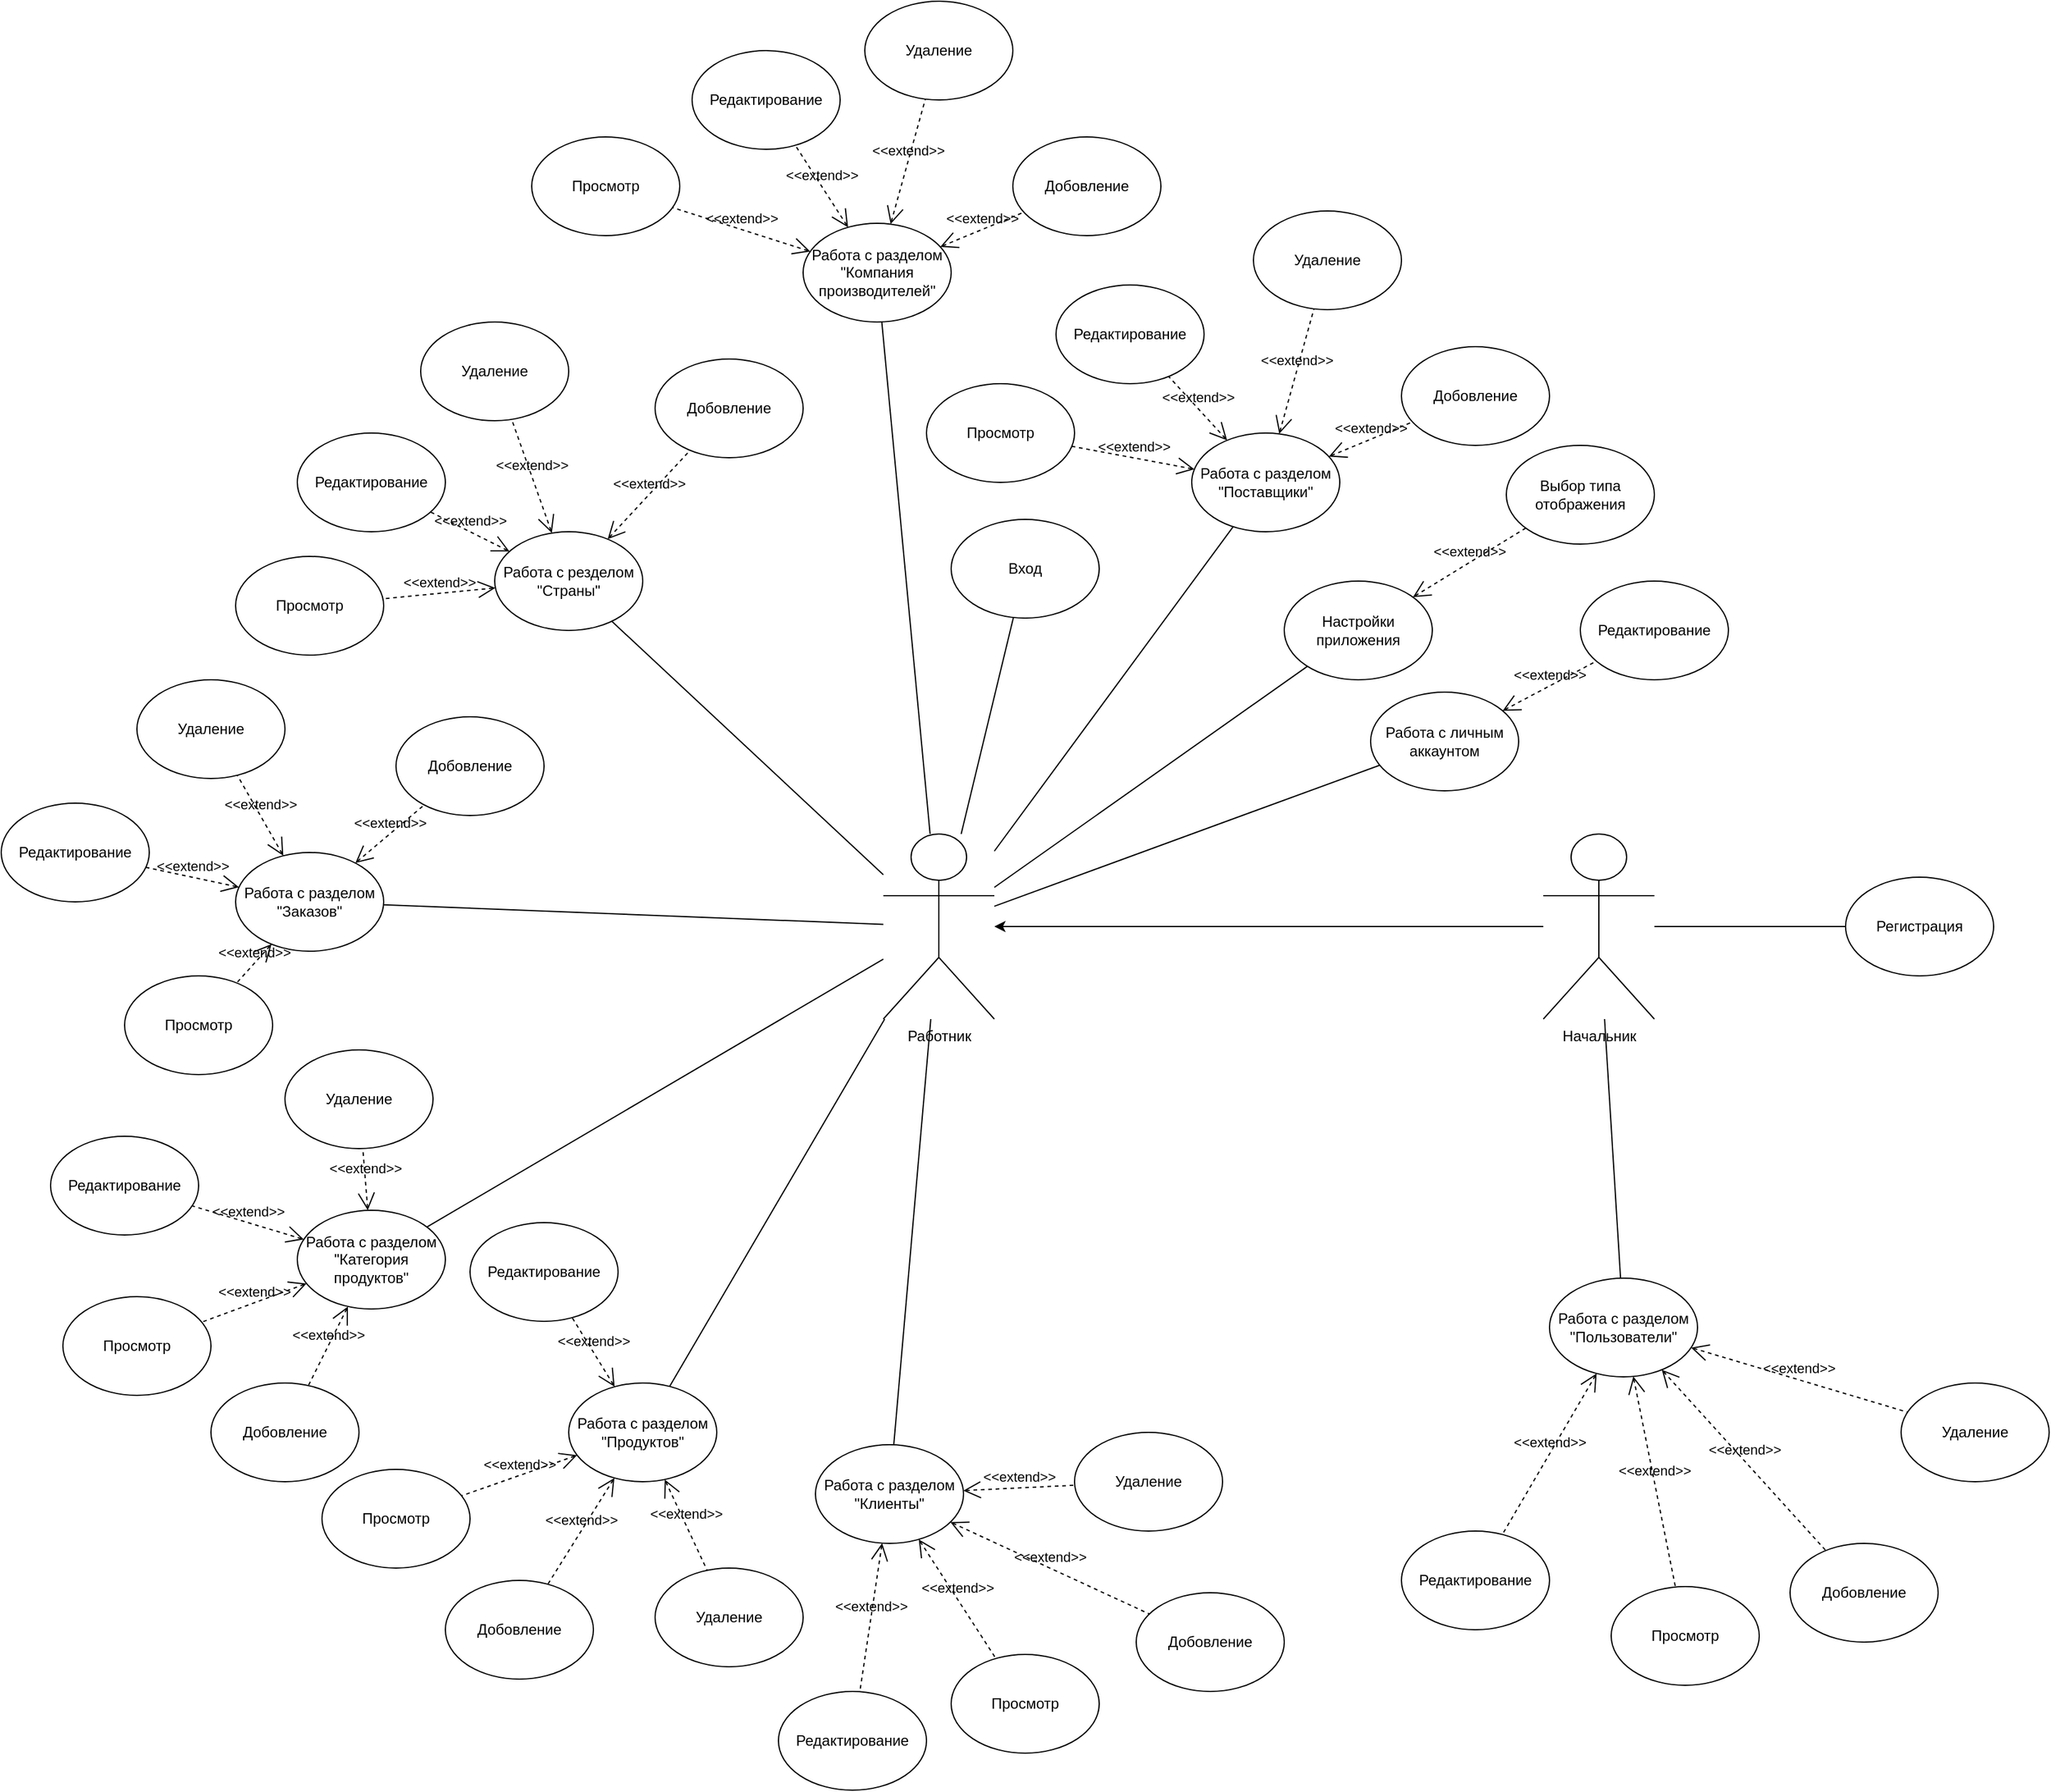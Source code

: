 <mxfile version="22.1.4" type="device">
  <diagram name="Страница — 1" id="48IvGCnwDSs3cm1aPbaz">
    <mxGraphModel dx="2713" dy="1611" grid="1" gridSize="10" guides="1" tooltips="1" connect="1" arrows="1" fold="1" page="1" pageScale="1" pageWidth="3300" pageHeight="4681" math="0" shadow="0">
      <root>
        <mxCell id="0" />
        <mxCell id="1" parent="0" />
        <mxCell id="TehEZiB0MUyNmFpyPb32-1" value="&lt;font style=&quot;vertical-align: inherit;&quot;&gt;&lt;font style=&quot;vertical-align: inherit;&quot;&gt;Работник&lt;/font&gt;&lt;/font&gt;" style="shape=umlActor;verticalLabelPosition=bottom;verticalAlign=top;html=1;outlineConnect=0;" vertex="1" parent="1">
          <mxGeometry x="835" y="715" width="90" height="150" as="geometry" />
        </mxCell>
        <mxCell id="TehEZiB0MUyNmFpyPb32-3" value="&lt;font style=&quot;vertical-align: inherit;&quot;&gt;&lt;font style=&quot;vertical-align: inherit;&quot;&gt;&lt;font style=&quot;vertical-align: inherit;&quot;&gt;&lt;font style=&quot;vertical-align: inherit;&quot;&gt;Работа с резделом &quot;Страны&quot;&lt;/font&gt;&lt;/font&gt;&lt;/font&gt;&lt;/font&gt;" style="ellipse;whiteSpace=wrap;html=1;" vertex="1" parent="1">
          <mxGeometry x="520" y="470" width="120" height="80" as="geometry" />
        </mxCell>
        <mxCell id="TehEZiB0MUyNmFpyPb32-4" value="&lt;font style=&quot;vertical-align: inherit;&quot;&gt;&lt;font style=&quot;vertical-align: inherit;&quot;&gt;Добовление&lt;/font&gt;&lt;/font&gt;" style="ellipse;whiteSpace=wrap;html=1;" vertex="1" parent="1">
          <mxGeometry x="650" y="330" width="120" height="80" as="geometry" />
        </mxCell>
        <mxCell id="TehEZiB0MUyNmFpyPb32-5" value="&lt;font style=&quot;vertical-align: inherit;&quot;&gt;&lt;font style=&quot;vertical-align: inherit;&quot;&gt;Удаление&lt;/font&gt;&lt;/font&gt;" style="ellipse;whiteSpace=wrap;html=1;" vertex="1" parent="1">
          <mxGeometry x="460" y="300" width="120" height="80" as="geometry" />
        </mxCell>
        <mxCell id="TehEZiB0MUyNmFpyPb32-6" value="&lt;font style=&quot;vertical-align: inherit;&quot;&gt;&lt;font style=&quot;vertical-align: inherit;&quot;&gt;Редактирование&lt;/font&gt;&lt;/font&gt;" style="ellipse;whiteSpace=wrap;html=1;" vertex="1" parent="1">
          <mxGeometry x="360" y="390" width="120" height="80" as="geometry" />
        </mxCell>
        <mxCell id="TehEZiB0MUyNmFpyPb32-7" value="&lt;font style=&quot;vertical-align: inherit;&quot;&gt;&lt;font style=&quot;vertical-align: inherit;&quot;&gt;Просмотр&lt;/font&gt;&lt;/font&gt;" style="ellipse;whiteSpace=wrap;html=1;" vertex="1" parent="1">
          <mxGeometry x="310" y="490" width="120" height="80" as="geometry" />
        </mxCell>
        <mxCell id="TehEZiB0MUyNmFpyPb32-11" value="&amp;lt;&amp;lt;extend&amp;gt;&amp;gt;" style="edgeStyle=none;html=1;startArrow=open;endArrow=none;startSize=12;verticalAlign=bottom;dashed=1;labelBackgroundColor=none;rounded=0;" edge="1" parent="1" source="TehEZiB0MUyNmFpyPb32-3" target="TehEZiB0MUyNmFpyPb32-5">
          <mxGeometry width="160" relative="1" as="geometry">
            <mxPoint x="690" y="520" as="sourcePoint" />
            <mxPoint x="850" y="520" as="targetPoint" />
          </mxGeometry>
        </mxCell>
        <mxCell id="TehEZiB0MUyNmFpyPb32-13" value="&amp;lt;&amp;lt;extend&amp;gt;&amp;gt;" style="edgeStyle=none;html=1;startArrow=open;endArrow=none;startSize=12;verticalAlign=bottom;dashed=1;labelBackgroundColor=none;rounded=0;" edge="1" parent="1" source="TehEZiB0MUyNmFpyPb32-3" target="TehEZiB0MUyNmFpyPb32-4">
          <mxGeometry width="160" relative="1" as="geometry">
            <mxPoint x="720" y="400" as="sourcePoint" />
            <mxPoint x="880" y="400" as="targetPoint" />
          </mxGeometry>
        </mxCell>
        <mxCell id="TehEZiB0MUyNmFpyPb32-14" value="&amp;lt;&amp;lt;extend&amp;gt;&amp;gt;" style="edgeStyle=none;html=1;startArrow=open;endArrow=none;startSize=12;verticalAlign=bottom;dashed=1;labelBackgroundColor=none;rounded=0;" edge="1" parent="1" source="TehEZiB0MUyNmFpyPb32-3" target="TehEZiB0MUyNmFpyPb32-7">
          <mxGeometry width="160" relative="1" as="geometry">
            <mxPoint x="470" y="620" as="sourcePoint" />
            <mxPoint x="630" y="620" as="targetPoint" />
          </mxGeometry>
        </mxCell>
        <mxCell id="TehEZiB0MUyNmFpyPb32-15" value="&amp;lt;&amp;lt;extend&amp;gt;&amp;gt;" style="edgeStyle=none;html=1;startArrow=open;endArrow=none;startSize=12;verticalAlign=bottom;dashed=1;labelBackgroundColor=none;rounded=0;" edge="1" parent="1" source="TehEZiB0MUyNmFpyPb32-3" target="TehEZiB0MUyNmFpyPb32-6">
          <mxGeometry width="160" relative="1" as="geometry">
            <mxPoint x="690" y="520" as="sourcePoint" />
            <mxPoint x="850" y="520" as="targetPoint" />
          </mxGeometry>
        </mxCell>
        <mxCell id="TehEZiB0MUyNmFpyPb32-16" value="&lt;font style=&quot;vertical-align: inherit;&quot;&gt;&lt;font style=&quot;vertical-align: inherit;&quot;&gt;&lt;font style=&quot;vertical-align: inherit;&quot;&gt;&lt;font style=&quot;vertical-align: inherit;&quot;&gt;Работа с разделом &quot;Компания производителей&quot;&lt;/font&gt;&lt;/font&gt;&lt;/font&gt;&lt;/font&gt;" style="ellipse;whiteSpace=wrap;html=1;" vertex="1" parent="1">
          <mxGeometry x="770" y="220" width="120" height="80" as="geometry" />
        </mxCell>
        <mxCell id="TehEZiB0MUyNmFpyPb32-17" value="&lt;font style=&quot;vertical-align: inherit;&quot;&gt;&lt;font style=&quot;vertical-align: inherit;&quot;&gt;Добовление&lt;/font&gt;&lt;/font&gt;" style="ellipse;whiteSpace=wrap;html=1;" vertex="1" parent="1">
          <mxGeometry x="940" y="150" width="120" height="80" as="geometry" />
        </mxCell>
        <mxCell id="TehEZiB0MUyNmFpyPb32-18" value="&lt;font style=&quot;vertical-align: inherit;&quot;&gt;&lt;font style=&quot;vertical-align: inherit;&quot;&gt;Удаление&lt;/font&gt;&lt;/font&gt;" style="ellipse;whiteSpace=wrap;html=1;" vertex="1" parent="1">
          <mxGeometry x="820" y="40" width="120" height="80" as="geometry" />
        </mxCell>
        <mxCell id="TehEZiB0MUyNmFpyPb32-19" value="&lt;font style=&quot;vertical-align: inherit;&quot;&gt;&lt;font style=&quot;vertical-align: inherit;&quot;&gt;Редактирование&lt;/font&gt;&lt;/font&gt;" style="ellipse;whiteSpace=wrap;html=1;" vertex="1" parent="1">
          <mxGeometry x="680" y="80" width="120" height="80" as="geometry" />
        </mxCell>
        <mxCell id="TehEZiB0MUyNmFpyPb32-20" value="&lt;font style=&quot;vertical-align: inherit;&quot;&gt;&lt;font style=&quot;vertical-align: inherit;&quot;&gt;Просмотр&lt;/font&gt;&lt;/font&gt;" style="ellipse;whiteSpace=wrap;html=1;" vertex="1" parent="1">
          <mxGeometry x="550" y="150" width="120" height="80" as="geometry" />
        </mxCell>
        <mxCell id="TehEZiB0MUyNmFpyPb32-21" value="&amp;lt;&amp;lt;extend&amp;gt;&amp;gt;" style="edgeStyle=none;html=1;startArrow=open;endArrow=none;startSize=12;verticalAlign=bottom;dashed=1;labelBackgroundColor=none;rounded=0;" edge="1" parent="1" source="TehEZiB0MUyNmFpyPb32-16" target="TehEZiB0MUyNmFpyPb32-18">
          <mxGeometry width="160" relative="1" as="geometry">
            <mxPoint x="940" y="300" as="sourcePoint" />
            <mxPoint x="1100" y="300" as="targetPoint" />
          </mxGeometry>
        </mxCell>
        <mxCell id="TehEZiB0MUyNmFpyPb32-22" value="&amp;lt;&amp;lt;extend&amp;gt;&amp;gt;" style="edgeStyle=none;html=1;startArrow=open;endArrow=none;startSize=12;verticalAlign=bottom;dashed=1;labelBackgroundColor=none;rounded=0;" edge="1" parent="1" source="TehEZiB0MUyNmFpyPb32-16" target="TehEZiB0MUyNmFpyPb32-17">
          <mxGeometry width="160" relative="1" as="geometry">
            <mxPoint x="970" y="180" as="sourcePoint" />
            <mxPoint x="970" y="210" as="targetPoint" />
          </mxGeometry>
        </mxCell>
        <mxCell id="TehEZiB0MUyNmFpyPb32-23" value="&amp;lt;&amp;lt;extend&amp;gt;&amp;gt;" style="edgeStyle=none;html=1;startArrow=open;endArrow=none;startSize=12;verticalAlign=bottom;dashed=1;labelBackgroundColor=none;rounded=0;" edge="1" parent="1" source="TehEZiB0MUyNmFpyPb32-16" target="TehEZiB0MUyNmFpyPb32-20">
          <mxGeometry width="160" relative="1" as="geometry">
            <mxPoint x="720" y="400" as="sourcePoint" />
            <mxPoint x="880" y="400" as="targetPoint" />
          </mxGeometry>
        </mxCell>
        <mxCell id="TehEZiB0MUyNmFpyPb32-24" value="&amp;lt;&amp;lt;extend&amp;gt;&amp;gt;" style="edgeStyle=none;html=1;startArrow=open;endArrow=none;startSize=12;verticalAlign=bottom;dashed=1;labelBackgroundColor=none;rounded=0;" edge="1" parent="1" source="TehEZiB0MUyNmFpyPb32-16" target="TehEZiB0MUyNmFpyPb32-19">
          <mxGeometry x="-0.003" width="160" relative="1" as="geometry">
            <mxPoint x="940" y="300" as="sourcePoint" />
            <mxPoint x="1100" y="300" as="targetPoint" />
            <mxPoint as="offset" />
          </mxGeometry>
        </mxCell>
        <mxCell id="TehEZiB0MUyNmFpyPb32-25" value="&lt;font style=&quot;vertical-align: inherit;&quot;&gt;&lt;font style=&quot;vertical-align: inherit;&quot;&gt;&lt;font style=&quot;vertical-align: inherit;&quot;&gt;&lt;font style=&quot;vertical-align: inherit;&quot;&gt;Работа с разделом &quot;Поставщики&quot;&lt;/font&gt;&lt;/font&gt;&lt;/font&gt;&lt;/font&gt;" style="ellipse;whiteSpace=wrap;html=1;" vertex="1" parent="1">
          <mxGeometry x="1085" y="390" width="120" height="80" as="geometry" />
        </mxCell>
        <mxCell id="TehEZiB0MUyNmFpyPb32-26" value="&lt;font style=&quot;vertical-align: inherit;&quot;&gt;&lt;font style=&quot;vertical-align: inherit;&quot;&gt;Добовление&lt;/font&gt;&lt;/font&gt;" style="ellipse;whiteSpace=wrap;html=1;" vertex="1" parent="1">
          <mxGeometry x="1255" y="320" width="120" height="80" as="geometry" />
        </mxCell>
        <mxCell id="TehEZiB0MUyNmFpyPb32-27" value="&lt;font style=&quot;vertical-align: inherit;&quot;&gt;&lt;font style=&quot;vertical-align: inherit;&quot;&gt;Удаление&lt;/font&gt;&lt;/font&gt;" style="ellipse;whiteSpace=wrap;html=1;" vertex="1" parent="1">
          <mxGeometry x="1135" y="210" width="120" height="80" as="geometry" />
        </mxCell>
        <mxCell id="TehEZiB0MUyNmFpyPb32-28" value="&lt;font style=&quot;vertical-align: inherit;&quot;&gt;&lt;font style=&quot;vertical-align: inherit;&quot;&gt;Редактирование&lt;/font&gt;&lt;/font&gt;" style="ellipse;whiteSpace=wrap;html=1;" vertex="1" parent="1">
          <mxGeometry x="975" y="270" width="120" height="80" as="geometry" />
        </mxCell>
        <mxCell id="TehEZiB0MUyNmFpyPb32-29" value="&lt;font style=&quot;vertical-align: inherit;&quot;&gt;&lt;font style=&quot;vertical-align: inherit;&quot;&gt;Просмотр&lt;/font&gt;&lt;/font&gt;" style="ellipse;whiteSpace=wrap;html=1;" vertex="1" parent="1">
          <mxGeometry x="870" y="350" width="120" height="80" as="geometry" />
        </mxCell>
        <mxCell id="TehEZiB0MUyNmFpyPb32-30" value="&amp;lt;&amp;lt;extend&amp;gt;&amp;gt;" style="edgeStyle=none;html=1;startArrow=open;endArrow=none;startSize=12;verticalAlign=bottom;dashed=1;labelBackgroundColor=none;rounded=0;" edge="1" parent="1" source="TehEZiB0MUyNmFpyPb32-25" target="TehEZiB0MUyNmFpyPb32-27">
          <mxGeometry width="160" relative="1" as="geometry">
            <mxPoint x="1255" y="470" as="sourcePoint" />
            <mxPoint x="1415" y="470" as="targetPoint" />
          </mxGeometry>
        </mxCell>
        <mxCell id="TehEZiB0MUyNmFpyPb32-31" value="&amp;lt;&amp;lt;extend&amp;gt;&amp;gt;" style="edgeStyle=none;html=1;startArrow=open;endArrow=none;startSize=12;verticalAlign=bottom;dashed=1;labelBackgroundColor=none;rounded=0;" edge="1" parent="1" source="TehEZiB0MUyNmFpyPb32-25" target="TehEZiB0MUyNmFpyPb32-26">
          <mxGeometry width="160" relative="1" as="geometry">
            <mxPoint x="1285" y="350" as="sourcePoint" />
            <mxPoint x="1285" y="380" as="targetPoint" />
          </mxGeometry>
        </mxCell>
        <mxCell id="TehEZiB0MUyNmFpyPb32-32" value="&amp;lt;&amp;lt;extend&amp;gt;&amp;gt;" style="edgeStyle=none;html=1;startArrow=open;endArrow=none;startSize=12;verticalAlign=bottom;dashed=1;labelBackgroundColor=none;rounded=0;" edge="1" parent="1" source="TehEZiB0MUyNmFpyPb32-25" target="TehEZiB0MUyNmFpyPb32-29">
          <mxGeometry width="160" relative="1" as="geometry">
            <mxPoint x="1035" y="570" as="sourcePoint" />
            <mxPoint x="1195" y="570" as="targetPoint" />
          </mxGeometry>
        </mxCell>
        <mxCell id="TehEZiB0MUyNmFpyPb32-33" value="&amp;lt;&amp;lt;extend&amp;gt;&amp;gt;" style="edgeStyle=none;html=1;startArrow=open;endArrow=none;startSize=12;verticalAlign=bottom;dashed=1;labelBackgroundColor=none;rounded=0;" edge="1" parent="1" source="TehEZiB0MUyNmFpyPb32-25" target="TehEZiB0MUyNmFpyPb32-28">
          <mxGeometry width="160" relative="1" as="geometry">
            <mxPoint x="1255" y="470" as="sourcePoint" />
            <mxPoint x="1415" y="470" as="targetPoint" />
          </mxGeometry>
        </mxCell>
        <mxCell id="TehEZiB0MUyNmFpyPb32-34" value="&lt;font style=&quot;vertical-align: inherit;&quot;&gt;&lt;font style=&quot;vertical-align: inherit;&quot;&gt;&lt;font style=&quot;vertical-align: inherit;&quot;&gt;&lt;font style=&quot;vertical-align: inherit;&quot;&gt;Работа с разделом &quot;Категория продуктов&quot;&lt;/font&gt;&lt;/font&gt;&lt;/font&gt;&lt;/font&gt;" style="ellipse;whiteSpace=wrap;html=1;" vertex="1" parent="1">
          <mxGeometry x="360" y="1020" width="120" height="80" as="geometry" />
        </mxCell>
        <mxCell id="TehEZiB0MUyNmFpyPb32-35" value="&lt;font style=&quot;vertical-align: inherit;&quot;&gt;&lt;font style=&quot;vertical-align: inherit;&quot;&gt;Добовление&lt;/font&gt;&lt;/font&gt;" style="ellipse;whiteSpace=wrap;html=1;" vertex="1" parent="1">
          <mxGeometry x="290" y="1160" width="120" height="80" as="geometry" />
        </mxCell>
        <mxCell id="TehEZiB0MUyNmFpyPb32-36" value="&lt;font style=&quot;vertical-align: inherit;&quot;&gt;&lt;font style=&quot;vertical-align: inherit;&quot;&gt;Удаление&lt;/font&gt;&lt;/font&gt;" style="ellipse;whiteSpace=wrap;html=1;" vertex="1" parent="1">
          <mxGeometry x="350" y="890" width="120" height="80" as="geometry" />
        </mxCell>
        <mxCell id="TehEZiB0MUyNmFpyPb32-37" value="&lt;font style=&quot;vertical-align: inherit;&quot;&gt;&lt;font style=&quot;vertical-align: inherit;&quot;&gt;Редактирование&lt;/font&gt;&lt;/font&gt;" style="ellipse;whiteSpace=wrap;html=1;" vertex="1" parent="1">
          <mxGeometry x="160" y="960" width="120" height="80" as="geometry" />
        </mxCell>
        <mxCell id="TehEZiB0MUyNmFpyPb32-38" value="&lt;font style=&quot;vertical-align: inherit;&quot;&gt;&lt;font style=&quot;vertical-align: inherit;&quot;&gt;Просмотр&lt;/font&gt;&lt;/font&gt;" style="ellipse;whiteSpace=wrap;html=1;" vertex="1" parent="1">
          <mxGeometry x="170" y="1090" width="120" height="80" as="geometry" />
        </mxCell>
        <mxCell id="TehEZiB0MUyNmFpyPb32-39" value="&amp;lt;&amp;lt;extend&amp;gt;&amp;gt;" style="edgeStyle=none;html=1;startArrow=open;endArrow=none;startSize=12;verticalAlign=bottom;dashed=1;labelBackgroundColor=none;rounded=0;" edge="1" parent="1" source="TehEZiB0MUyNmFpyPb32-34" target="TehEZiB0MUyNmFpyPb32-36">
          <mxGeometry width="160" relative="1" as="geometry">
            <mxPoint x="490" y="1210" as="sourcePoint" />
            <mxPoint x="650" y="1210" as="targetPoint" />
          </mxGeometry>
        </mxCell>
        <mxCell id="TehEZiB0MUyNmFpyPb32-40" value="&amp;lt;&amp;lt;extend&amp;gt;&amp;gt;" style="edgeStyle=none;html=1;startArrow=open;endArrow=none;startSize=12;verticalAlign=bottom;dashed=1;labelBackgroundColor=none;rounded=0;" edge="1" parent="1" source="TehEZiB0MUyNmFpyPb32-34" target="TehEZiB0MUyNmFpyPb32-35">
          <mxGeometry width="160" relative="1" as="geometry">
            <mxPoint x="520" y="1090" as="sourcePoint" />
            <mxPoint x="520" y="1120" as="targetPoint" />
          </mxGeometry>
        </mxCell>
        <mxCell id="TehEZiB0MUyNmFpyPb32-41" value="&amp;lt;&amp;lt;extend&amp;gt;&amp;gt;" style="edgeStyle=none;html=1;startArrow=open;endArrow=none;startSize=12;verticalAlign=bottom;dashed=1;labelBackgroundColor=none;rounded=0;" edge="1" parent="1" source="TehEZiB0MUyNmFpyPb32-34" target="TehEZiB0MUyNmFpyPb32-38">
          <mxGeometry width="160" relative="1" as="geometry">
            <mxPoint x="270" y="1310" as="sourcePoint" />
            <mxPoint x="430" y="1310" as="targetPoint" />
          </mxGeometry>
        </mxCell>
        <mxCell id="TehEZiB0MUyNmFpyPb32-42" value="&amp;lt;&amp;lt;extend&amp;gt;&amp;gt;" style="edgeStyle=none;html=1;startArrow=open;endArrow=none;startSize=12;verticalAlign=bottom;dashed=1;labelBackgroundColor=none;rounded=0;" edge="1" parent="1" source="TehEZiB0MUyNmFpyPb32-34" target="TehEZiB0MUyNmFpyPb32-37">
          <mxGeometry width="160" relative="1" as="geometry">
            <mxPoint x="490" y="1210" as="sourcePoint" />
            <mxPoint x="650" y="1210" as="targetPoint" />
          </mxGeometry>
        </mxCell>
        <mxCell id="TehEZiB0MUyNmFpyPb32-43" value="&lt;font style=&quot;vertical-align: inherit;&quot;&gt;&lt;font style=&quot;vertical-align: inherit;&quot;&gt;&lt;font style=&quot;vertical-align: inherit;&quot;&gt;&lt;font style=&quot;vertical-align: inherit;&quot;&gt;Работа с разделом &quot;Клиенты&quot;&lt;/font&gt;&lt;/font&gt;&lt;/font&gt;&lt;/font&gt;" style="ellipse;whiteSpace=wrap;html=1;" vertex="1" parent="1">
          <mxGeometry x="780" y="1210" width="120" height="80" as="geometry" />
        </mxCell>
        <mxCell id="TehEZiB0MUyNmFpyPb32-44" value="&lt;font style=&quot;vertical-align: inherit;&quot;&gt;&lt;font style=&quot;vertical-align: inherit;&quot;&gt;Добовление&lt;/font&gt;&lt;/font&gt;" style="ellipse;whiteSpace=wrap;html=1;" vertex="1" parent="1">
          <mxGeometry x="1040" y="1330" width="120" height="80" as="geometry" />
        </mxCell>
        <mxCell id="TehEZiB0MUyNmFpyPb32-45" value="&lt;font style=&quot;vertical-align: inherit;&quot;&gt;&lt;font style=&quot;vertical-align: inherit;&quot;&gt;Удаление&lt;/font&gt;&lt;/font&gt;" style="ellipse;whiteSpace=wrap;html=1;" vertex="1" parent="1">
          <mxGeometry x="990" y="1200" width="120" height="80" as="geometry" />
        </mxCell>
        <mxCell id="TehEZiB0MUyNmFpyPb32-46" value="&lt;font style=&quot;vertical-align: inherit;&quot;&gt;&lt;font style=&quot;vertical-align: inherit;&quot;&gt;Редактирование&lt;/font&gt;&lt;/font&gt;" style="ellipse;whiteSpace=wrap;html=1;" vertex="1" parent="1">
          <mxGeometry x="750" y="1410" width="120" height="80" as="geometry" />
        </mxCell>
        <mxCell id="TehEZiB0MUyNmFpyPb32-47" value="&lt;font style=&quot;vertical-align: inherit;&quot;&gt;&lt;font style=&quot;vertical-align: inherit;&quot;&gt;Просмотр&lt;/font&gt;&lt;/font&gt;" style="ellipse;whiteSpace=wrap;html=1;" vertex="1" parent="1">
          <mxGeometry x="890" y="1380" width="120" height="80" as="geometry" />
        </mxCell>
        <mxCell id="TehEZiB0MUyNmFpyPb32-48" value="&amp;lt;&amp;lt;extend&amp;gt;&amp;gt;" style="edgeStyle=none;html=1;startArrow=open;endArrow=none;startSize=12;verticalAlign=bottom;dashed=1;labelBackgroundColor=none;rounded=0;" edge="1" parent="1" source="TehEZiB0MUyNmFpyPb32-43" target="TehEZiB0MUyNmFpyPb32-45">
          <mxGeometry width="160" relative="1" as="geometry">
            <mxPoint x="1230" y="1320" as="sourcePoint" />
            <mxPoint x="1390" y="1320" as="targetPoint" />
          </mxGeometry>
        </mxCell>
        <mxCell id="TehEZiB0MUyNmFpyPb32-49" value="&amp;lt;&amp;lt;extend&amp;gt;&amp;gt;" style="edgeStyle=none;html=1;startArrow=open;endArrow=none;startSize=12;verticalAlign=bottom;dashed=1;labelBackgroundColor=none;rounded=0;" edge="1" parent="1" source="TehEZiB0MUyNmFpyPb32-43" target="TehEZiB0MUyNmFpyPb32-44">
          <mxGeometry width="160" relative="1" as="geometry">
            <mxPoint x="1260" y="1200" as="sourcePoint" />
            <mxPoint x="1260" y="1230" as="targetPoint" />
          </mxGeometry>
        </mxCell>
        <mxCell id="TehEZiB0MUyNmFpyPb32-50" value="&amp;lt;&amp;lt;extend&amp;gt;&amp;gt;" style="edgeStyle=none;html=1;startArrow=open;endArrow=none;startSize=12;verticalAlign=bottom;dashed=1;labelBackgroundColor=none;rounded=0;" edge="1" parent="1" source="TehEZiB0MUyNmFpyPb32-43" target="TehEZiB0MUyNmFpyPb32-47">
          <mxGeometry width="160" relative="1" as="geometry">
            <mxPoint x="1010" y="1420" as="sourcePoint" />
            <mxPoint x="1170" y="1420" as="targetPoint" />
          </mxGeometry>
        </mxCell>
        <mxCell id="TehEZiB0MUyNmFpyPb32-51" value="&amp;lt;&amp;lt;extend&amp;gt;&amp;gt;" style="edgeStyle=none;html=1;startArrow=open;endArrow=none;startSize=12;verticalAlign=bottom;dashed=1;labelBackgroundColor=none;rounded=0;" edge="1" parent="1" source="TehEZiB0MUyNmFpyPb32-43" target="TehEZiB0MUyNmFpyPb32-46">
          <mxGeometry width="160" relative="1" as="geometry">
            <mxPoint x="1230" y="1320" as="sourcePoint" />
            <mxPoint x="1390" y="1320" as="targetPoint" />
          </mxGeometry>
        </mxCell>
        <mxCell id="TehEZiB0MUyNmFpyPb32-52" value="&lt;font style=&quot;vertical-align: inherit;&quot;&gt;&lt;font style=&quot;vertical-align: inherit;&quot;&gt;&lt;font style=&quot;vertical-align: inherit;&quot;&gt;&lt;font style=&quot;vertical-align: inherit;&quot;&gt;Работа с разделом &quot;Продуктов&quot;&lt;/font&gt;&lt;/font&gt;&lt;/font&gt;&lt;/font&gt;" style="ellipse;whiteSpace=wrap;html=1;" vertex="1" parent="1">
          <mxGeometry x="580" y="1160" width="120" height="80" as="geometry" />
        </mxCell>
        <mxCell id="TehEZiB0MUyNmFpyPb32-53" value="&lt;font style=&quot;vertical-align: inherit;&quot;&gt;&lt;font style=&quot;vertical-align: inherit;&quot;&gt;Добовление&lt;/font&gt;&lt;/font&gt;" style="ellipse;whiteSpace=wrap;html=1;" vertex="1" parent="1">
          <mxGeometry x="480" y="1320" width="120" height="80" as="geometry" />
        </mxCell>
        <mxCell id="TehEZiB0MUyNmFpyPb32-54" value="&lt;font style=&quot;vertical-align: inherit;&quot;&gt;&lt;font style=&quot;vertical-align: inherit;&quot;&gt;Удаление&lt;/font&gt;&lt;/font&gt;" style="ellipse;whiteSpace=wrap;html=1;" vertex="1" parent="1">
          <mxGeometry x="650" y="1310" width="120" height="80" as="geometry" />
        </mxCell>
        <mxCell id="TehEZiB0MUyNmFpyPb32-55" value="&lt;font style=&quot;vertical-align: inherit;&quot;&gt;&lt;font style=&quot;vertical-align: inherit;&quot;&gt;Редактирование&lt;/font&gt;&lt;/font&gt;" style="ellipse;whiteSpace=wrap;html=1;" vertex="1" parent="1">
          <mxGeometry x="500" y="1030" width="120" height="80" as="geometry" />
        </mxCell>
        <mxCell id="TehEZiB0MUyNmFpyPb32-56" value="&lt;font style=&quot;vertical-align: inherit;&quot;&gt;&lt;font style=&quot;vertical-align: inherit;&quot;&gt;Просмотр&lt;/font&gt;&lt;/font&gt;" style="ellipse;whiteSpace=wrap;html=1;" vertex="1" parent="1">
          <mxGeometry x="380" y="1230" width="120" height="80" as="geometry" />
        </mxCell>
        <mxCell id="TehEZiB0MUyNmFpyPb32-57" value="&amp;lt;&amp;lt;extend&amp;gt;&amp;gt;" style="edgeStyle=none;html=1;startArrow=open;endArrow=none;startSize=12;verticalAlign=bottom;dashed=1;labelBackgroundColor=none;rounded=0;" edge="1" parent="1" source="TehEZiB0MUyNmFpyPb32-52" target="TehEZiB0MUyNmFpyPb32-54">
          <mxGeometry x="-0.001" width="160" relative="1" as="geometry">
            <mxPoint x="840" y="1340" as="sourcePoint" />
            <mxPoint x="1000" y="1340" as="targetPoint" />
            <mxPoint as="offset" />
          </mxGeometry>
        </mxCell>
        <mxCell id="TehEZiB0MUyNmFpyPb32-58" value="&amp;lt;&amp;lt;extend&amp;gt;&amp;gt;" style="edgeStyle=none;html=1;startArrow=open;endArrow=none;startSize=12;verticalAlign=bottom;dashed=1;labelBackgroundColor=none;rounded=0;" edge="1" parent="1" source="TehEZiB0MUyNmFpyPb32-52" target="TehEZiB0MUyNmFpyPb32-53">
          <mxGeometry width="160" relative="1" as="geometry">
            <mxPoint x="870" y="1220" as="sourcePoint" />
            <mxPoint x="870" y="1250" as="targetPoint" />
          </mxGeometry>
        </mxCell>
        <mxCell id="TehEZiB0MUyNmFpyPb32-59" value="&amp;lt;&amp;lt;extend&amp;gt;&amp;gt;" style="edgeStyle=none;html=1;startArrow=open;endArrow=none;startSize=12;verticalAlign=bottom;dashed=1;labelBackgroundColor=none;rounded=0;" edge="1" parent="1" source="TehEZiB0MUyNmFpyPb32-52" target="TehEZiB0MUyNmFpyPb32-56">
          <mxGeometry width="160" relative="1" as="geometry">
            <mxPoint x="620" y="1440" as="sourcePoint" />
            <mxPoint x="780" y="1440" as="targetPoint" />
          </mxGeometry>
        </mxCell>
        <mxCell id="TehEZiB0MUyNmFpyPb32-60" value="&amp;lt;&amp;lt;extend&amp;gt;&amp;gt;" style="edgeStyle=none;html=1;startArrow=open;endArrow=none;startSize=12;verticalAlign=bottom;dashed=1;labelBackgroundColor=none;rounded=0;" edge="1" parent="1" source="TehEZiB0MUyNmFpyPb32-52" target="TehEZiB0MUyNmFpyPb32-55">
          <mxGeometry width="160" relative="1" as="geometry">
            <mxPoint x="840" y="1340" as="sourcePoint" />
            <mxPoint x="1000" y="1340" as="targetPoint" />
          </mxGeometry>
        </mxCell>
        <mxCell id="TehEZiB0MUyNmFpyPb32-61" value="&lt;font style=&quot;vertical-align: inherit;&quot;&gt;&lt;font style=&quot;vertical-align: inherit;&quot;&gt;&lt;font style=&quot;vertical-align: inherit;&quot;&gt;&lt;font style=&quot;vertical-align: inherit;&quot;&gt;Работа с разделом &quot;Заказов&quot;&lt;/font&gt;&lt;/font&gt;&lt;/font&gt;&lt;/font&gt;" style="ellipse;whiteSpace=wrap;html=1;" vertex="1" parent="1">
          <mxGeometry x="310" y="730" width="120" height="80" as="geometry" />
        </mxCell>
        <mxCell id="TehEZiB0MUyNmFpyPb32-62" value="&lt;font style=&quot;vertical-align: inherit;&quot;&gt;&lt;font style=&quot;vertical-align: inherit;&quot;&gt;Добовление&lt;/font&gt;&lt;/font&gt;" style="ellipse;whiteSpace=wrap;html=1;" vertex="1" parent="1">
          <mxGeometry x="440" y="620" width="120" height="80" as="geometry" />
        </mxCell>
        <mxCell id="TehEZiB0MUyNmFpyPb32-63" value="&lt;font style=&quot;vertical-align: inherit;&quot;&gt;&lt;font style=&quot;vertical-align: inherit;&quot;&gt;Удаление&lt;/font&gt;&lt;/font&gt;" style="ellipse;whiteSpace=wrap;html=1;" vertex="1" parent="1">
          <mxGeometry x="230" y="590" width="120" height="80" as="geometry" />
        </mxCell>
        <mxCell id="TehEZiB0MUyNmFpyPb32-64" value="&lt;font style=&quot;vertical-align: inherit;&quot;&gt;&lt;font style=&quot;vertical-align: inherit;&quot;&gt;Редактирование&lt;/font&gt;&lt;/font&gt;" style="ellipse;whiteSpace=wrap;html=1;" vertex="1" parent="1">
          <mxGeometry x="120" y="690" width="120" height="80" as="geometry" />
        </mxCell>
        <mxCell id="TehEZiB0MUyNmFpyPb32-65" value="&lt;font style=&quot;vertical-align: inherit;&quot;&gt;&lt;font style=&quot;vertical-align: inherit;&quot;&gt;Просмотр&lt;/font&gt;&lt;/font&gt;" style="ellipse;whiteSpace=wrap;html=1;" vertex="1" parent="1">
          <mxGeometry x="220" y="830" width="120" height="80" as="geometry" />
        </mxCell>
        <mxCell id="TehEZiB0MUyNmFpyPb32-66" value="&amp;lt;&amp;lt;extend&amp;gt;&amp;gt;" style="edgeStyle=none;html=1;startArrow=open;endArrow=none;startSize=12;verticalAlign=bottom;dashed=1;labelBackgroundColor=none;rounded=0;" edge="1" parent="1" source="TehEZiB0MUyNmFpyPb32-61" target="TehEZiB0MUyNmFpyPb32-63">
          <mxGeometry width="160" relative="1" as="geometry">
            <mxPoint x="480" y="810" as="sourcePoint" />
            <mxPoint x="640" y="810" as="targetPoint" />
          </mxGeometry>
        </mxCell>
        <mxCell id="TehEZiB0MUyNmFpyPb32-67" value="&amp;lt;&amp;lt;extend&amp;gt;&amp;gt;" style="edgeStyle=none;html=1;startArrow=open;endArrow=none;startSize=12;verticalAlign=bottom;dashed=1;labelBackgroundColor=none;rounded=0;" edge="1" parent="1" source="TehEZiB0MUyNmFpyPb32-61" target="TehEZiB0MUyNmFpyPb32-62">
          <mxGeometry width="160" relative="1" as="geometry">
            <mxPoint x="510" y="690" as="sourcePoint" />
            <mxPoint x="510" y="720" as="targetPoint" />
          </mxGeometry>
        </mxCell>
        <mxCell id="TehEZiB0MUyNmFpyPb32-68" value="&amp;lt;&amp;lt;extend&amp;gt;&amp;gt;" style="edgeStyle=none;html=1;startArrow=open;endArrow=none;startSize=12;verticalAlign=bottom;dashed=1;labelBackgroundColor=none;rounded=0;" edge="1" parent="1" source="TehEZiB0MUyNmFpyPb32-61" target="TehEZiB0MUyNmFpyPb32-65">
          <mxGeometry width="160" relative="1" as="geometry">
            <mxPoint x="260" y="910" as="sourcePoint" />
            <mxPoint x="420" y="910" as="targetPoint" />
          </mxGeometry>
        </mxCell>
        <mxCell id="TehEZiB0MUyNmFpyPb32-69" value="&amp;lt;&amp;lt;extend&amp;gt;&amp;gt;" style="edgeStyle=none;html=1;startArrow=open;endArrow=none;startSize=12;verticalAlign=bottom;dashed=1;labelBackgroundColor=none;rounded=0;" edge="1" parent="1" source="TehEZiB0MUyNmFpyPb32-61" target="TehEZiB0MUyNmFpyPb32-64">
          <mxGeometry width="160" relative="1" as="geometry">
            <mxPoint x="480" y="810" as="sourcePoint" />
            <mxPoint x="640" y="810" as="targetPoint" />
          </mxGeometry>
        </mxCell>
        <mxCell id="TehEZiB0MUyNmFpyPb32-82" value="" style="endArrow=none;html=1;rounded=0;" edge="1" parent="1" source="TehEZiB0MUyNmFpyPb32-1" target="TehEZiB0MUyNmFpyPb32-3">
          <mxGeometry width="50" height="50" relative="1" as="geometry">
            <mxPoint x="1120" y="700" as="sourcePoint" />
            <mxPoint x="1170" y="650" as="targetPoint" />
          </mxGeometry>
        </mxCell>
        <mxCell id="TehEZiB0MUyNmFpyPb32-83" value="" style="endArrow=none;html=1;rounded=0;" edge="1" parent="1" source="TehEZiB0MUyNmFpyPb32-1" target="TehEZiB0MUyNmFpyPb32-16">
          <mxGeometry width="50" height="50" relative="1" as="geometry">
            <mxPoint x="1120" y="560" as="sourcePoint" />
            <mxPoint x="1170" y="510" as="targetPoint" />
          </mxGeometry>
        </mxCell>
        <mxCell id="TehEZiB0MUyNmFpyPb32-86" value="" style="endArrow=none;html=1;rounded=0;" edge="1" parent="1" source="TehEZiB0MUyNmFpyPb32-1" target="TehEZiB0MUyNmFpyPb32-25">
          <mxGeometry width="50" height="50" relative="1" as="geometry">
            <mxPoint x="1200" y="600" as="sourcePoint" />
            <mxPoint x="1250" y="550" as="targetPoint" />
          </mxGeometry>
        </mxCell>
        <mxCell id="TehEZiB0MUyNmFpyPb32-87" value="" style="endArrow=none;html=1;rounded=0;" edge="1" parent="1" source="TehEZiB0MUyNmFpyPb32-61" target="TehEZiB0MUyNmFpyPb32-1">
          <mxGeometry width="50" height="50" relative="1" as="geometry">
            <mxPoint x="730" y="860" as="sourcePoint" />
            <mxPoint x="780" y="810" as="targetPoint" />
          </mxGeometry>
        </mxCell>
        <mxCell id="TehEZiB0MUyNmFpyPb32-88" value="" style="endArrow=none;html=1;rounded=0;" edge="1" parent="1" source="TehEZiB0MUyNmFpyPb32-34" target="TehEZiB0MUyNmFpyPb32-1">
          <mxGeometry width="50" height="50" relative="1" as="geometry">
            <mxPoint x="690" y="1030" as="sourcePoint" />
            <mxPoint x="740" y="980" as="targetPoint" />
          </mxGeometry>
        </mxCell>
        <mxCell id="TehEZiB0MUyNmFpyPb32-89" value="" style="endArrow=none;html=1;rounded=0;" edge="1" parent="1" source="TehEZiB0MUyNmFpyPb32-52" target="TehEZiB0MUyNmFpyPb32-1">
          <mxGeometry width="50" height="50" relative="1" as="geometry">
            <mxPoint x="760" y="1130" as="sourcePoint" />
            <mxPoint x="810" y="1080" as="targetPoint" />
          </mxGeometry>
        </mxCell>
        <mxCell id="TehEZiB0MUyNmFpyPb32-90" value="" style="endArrow=none;html=1;rounded=0;" edge="1" parent="1" source="TehEZiB0MUyNmFpyPb32-1" target="TehEZiB0MUyNmFpyPb32-43">
          <mxGeometry width="50" height="50" relative="1" as="geometry">
            <mxPoint x="1290" y="1110" as="sourcePoint" />
            <mxPoint x="1340" y="1060" as="targetPoint" />
          </mxGeometry>
        </mxCell>
        <mxCell id="TehEZiB0MUyNmFpyPb32-91" value="Настройки приложения" style="ellipse;whiteSpace=wrap;html=1;" vertex="1" parent="1">
          <mxGeometry x="1160" y="510" width="120" height="80" as="geometry" />
        </mxCell>
        <mxCell id="TehEZiB0MUyNmFpyPb32-92" value="Выбор типа отображения" style="ellipse;whiteSpace=wrap;html=1;" vertex="1" parent="1">
          <mxGeometry x="1340" y="400" width="120" height="80" as="geometry" />
        </mxCell>
        <mxCell id="TehEZiB0MUyNmFpyPb32-93" value="&amp;lt;&amp;lt;extend&amp;gt;&amp;gt;" style="edgeStyle=none;html=1;startArrow=open;endArrow=none;startSize=12;verticalAlign=bottom;dashed=1;labelBackgroundColor=none;rounded=0;" edge="1" parent="1" source="TehEZiB0MUyNmFpyPb32-91" target="TehEZiB0MUyNmFpyPb32-92">
          <mxGeometry width="160" relative="1" as="geometry">
            <mxPoint x="1206" y="419" as="sourcePoint" />
            <mxPoint x="1274" y="391" as="targetPoint" />
          </mxGeometry>
        </mxCell>
        <mxCell id="TehEZiB0MUyNmFpyPb32-94" value="" style="endArrow=none;html=1;rounded=0;" edge="1" parent="1" source="TehEZiB0MUyNmFpyPb32-1" target="TehEZiB0MUyNmFpyPb32-91">
          <mxGeometry width="50" height="50" relative="1" as="geometry">
            <mxPoint x="1230" y="500" as="sourcePoint" />
            <mxPoint x="1280" y="450" as="targetPoint" />
          </mxGeometry>
        </mxCell>
        <mxCell id="TehEZiB0MUyNmFpyPb32-95" value="Работа с личным аккаунтом" style="ellipse;whiteSpace=wrap;html=1;" vertex="1" parent="1">
          <mxGeometry x="1230" y="600" width="120" height="80" as="geometry" />
        </mxCell>
        <mxCell id="TehEZiB0MUyNmFpyPb32-96" value="Редактирование" style="ellipse;whiteSpace=wrap;html=1;" vertex="1" parent="1">
          <mxGeometry x="1400" y="510" width="120" height="80" as="geometry" />
        </mxCell>
        <mxCell id="TehEZiB0MUyNmFpyPb32-97" value="&amp;lt;&amp;lt;extend&amp;gt;&amp;gt;" style="edgeStyle=none;html=1;startArrow=open;endArrow=none;startSize=12;verticalAlign=bottom;dashed=1;labelBackgroundColor=none;rounded=0;" edge="1" parent="1" source="TehEZiB0MUyNmFpyPb32-95" target="TehEZiB0MUyNmFpyPb32-96">
          <mxGeometry width="160" relative="1" as="geometry">
            <mxPoint x="1274" y="533" as="sourcePoint" />
            <mxPoint x="1366" y="477" as="targetPoint" />
          </mxGeometry>
        </mxCell>
        <mxCell id="TehEZiB0MUyNmFpyPb32-98" value="" style="endArrow=none;html=1;rounded=0;" edge="1" parent="1" source="TehEZiB0MUyNmFpyPb32-1" target="TehEZiB0MUyNmFpyPb32-95">
          <mxGeometry width="50" height="50" relative="1" as="geometry">
            <mxPoint x="1190" y="620" as="sourcePoint" />
            <mxPoint x="1240" y="570" as="targetPoint" />
          </mxGeometry>
        </mxCell>
        <mxCell id="TehEZiB0MUyNmFpyPb32-99" value="Вход" style="ellipse;whiteSpace=wrap;html=1;" vertex="1" parent="1">
          <mxGeometry x="890" y="460" width="120" height="80" as="geometry" />
        </mxCell>
        <mxCell id="TehEZiB0MUyNmFpyPb32-101" value="" style="endArrow=none;html=1;rounded=0;" edge="1" parent="1" source="TehEZiB0MUyNmFpyPb32-1" target="TehEZiB0MUyNmFpyPb32-99">
          <mxGeometry width="50" height="50" relative="1" as="geometry">
            <mxPoint x="1240" y="830" as="sourcePoint" />
            <mxPoint x="1290" y="780" as="targetPoint" />
          </mxGeometry>
        </mxCell>
        <mxCell id="TehEZiB0MUyNmFpyPb32-104" style="edgeStyle=none;rounded=0;orthogonalLoop=1;jettySize=auto;html=1;" edge="1" parent="1" source="TehEZiB0MUyNmFpyPb32-102" target="TehEZiB0MUyNmFpyPb32-1">
          <mxGeometry relative="1" as="geometry" />
        </mxCell>
        <mxCell id="TehEZiB0MUyNmFpyPb32-102" value="Начальник" style="shape=umlActor;verticalLabelPosition=bottom;verticalAlign=top;html=1;outlineConnect=0;" vertex="1" parent="1">
          <mxGeometry x="1370" y="715" width="90" height="150" as="geometry" />
        </mxCell>
        <mxCell id="TehEZiB0MUyNmFpyPb32-105" value="&lt;font style=&quot;vertical-align: inherit;&quot;&gt;&lt;font style=&quot;vertical-align: inherit;&quot;&gt;&lt;font style=&quot;vertical-align: inherit;&quot;&gt;&lt;font style=&quot;vertical-align: inherit;&quot;&gt;Работа с разделом &quot;Пользователи&quot;&lt;/font&gt;&lt;/font&gt;&lt;/font&gt;&lt;/font&gt;" style="ellipse;whiteSpace=wrap;html=1;" vertex="1" parent="1">
          <mxGeometry x="1375" y="1075" width="120" height="80" as="geometry" />
        </mxCell>
        <mxCell id="TehEZiB0MUyNmFpyPb32-106" value="&lt;font style=&quot;vertical-align: inherit;&quot;&gt;&lt;font style=&quot;vertical-align: inherit;&quot;&gt;Добовление&lt;/font&gt;&lt;/font&gt;" style="ellipse;whiteSpace=wrap;html=1;" vertex="1" parent="1">
          <mxGeometry x="1570" y="1290" width="120" height="80" as="geometry" />
        </mxCell>
        <mxCell id="TehEZiB0MUyNmFpyPb32-107" value="&lt;font style=&quot;vertical-align: inherit;&quot;&gt;&lt;font style=&quot;vertical-align: inherit;&quot;&gt;Удаление&lt;/font&gt;&lt;/font&gt;" style="ellipse;whiteSpace=wrap;html=1;" vertex="1" parent="1">
          <mxGeometry x="1660" y="1160" width="120" height="80" as="geometry" />
        </mxCell>
        <mxCell id="TehEZiB0MUyNmFpyPb32-108" value="&lt;font style=&quot;vertical-align: inherit;&quot;&gt;&lt;font style=&quot;vertical-align: inherit;&quot;&gt;Редактирование&lt;/font&gt;&lt;/font&gt;" style="ellipse;whiteSpace=wrap;html=1;" vertex="1" parent="1">
          <mxGeometry x="1255" y="1280" width="120" height="80" as="geometry" />
        </mxCell>
        <mxCell id="TehEZiB0MUyNmFpyPb32-109" value="&lt;font style=&quot;vertical-align: inherit;&quot;&gt;&lt;font style=&quot;vertical-align: inherit;&quot;&gt;Просмотр&lt;/font&gt;&lt;/font&gt;" style="ellipse;whiteSpace=wrap;html=1;" vertex="1" parent="1">
          <mxGeometry x="1425" y="1325" width="120" height="80" as="geometry" />
        </mxCell>
        <mxCell id="TehEZiB0MUyNmFpyPb32-110" value="&amp;lt;&amp;lt;extend&amp;gt;&amp;gt;" style="edgeStyle=none;html=1;startArrow=open;endArrow=none;startSize=12;verticalAlign=bottom;dashed=1;labelBackgroundColor=none;rounded=0;" edge="1" parent="1" source="TehEZiB0MUyNmFpyPb32-105" target="TehEZiB0MUyNmFpyPb32-107">
          <mxGeometry width="160" relative="1" as="geometry">
            <mxPoint x="1825" y="1185" as="sourcePoint" />
            <mxPoint x="1985" y="1185" as="targetPoint" />
          </mxGeometry>
        </mxCell>
        <mxCell id="TehEZiB0MUyNmFpyPb32-111" value="&amp;lt;&amp;lt;extend&amp;gt;&amp;gt;" style="edgeStyle=none;html=1;startArrow=open;endArrow=none;startSize=12;verticalAlign=bottom;dashed=1;labelBackgroundColor=none;rounded=0;" edge="1" parent="1" source="TehEZiB0MUyNmFpyPb32-105" target="TehEZiB0MUyNmFpyPb32-106">
          <mxGeometry width="160" relative="1" as="geometry">
            <mxPoint x="1855" y="1065" as="sourcePoint" />
            <mxPoint x="1855" y="1095" as="targetPoint" />
          </mxGeometry>
        </mxCell>
        <mxCell id="TehEZiB0MUyNmFpyPb32-112" value="&amp;lt;&amp;lt;extend&amp;gt;&amp;gt;" style="edgeStyle=none;html=1;startArrow=open;endArrow=none;startSize=12;verticalAlign=bottom;dashed=1;labelBackgroundColor=none;rounded=0;" edge="1" parent="1" source="TehEZiB0MUyNmFpyPb32-105" target="TehEZiB0MUyNmFpyPb32-109">
          <mxGeometry width="160" relative="1" as="geometry">
            <mxPoint x="1605" y="1285" as="sourcePoint" />
            <mxPoint x="1765" y="1285" as="targetPoint" />
          </mxGeometry>
        </mxCell>
        <mxCell id="TehEZiB0MUyNmFpyPb32-113" value="&amp;lt;&amp;lt;extend&amp;gt;&amp;gt;" style="edgeStyle=none;html=1;startArrow=open;endArrow=none;startSize=12;verticalAlign=bottom;dashed=1;labelBackgroundColor=none;rounded=0;" edge="1" parent="1" source="TehEZiB0MUyNmFpyPb32-105" target="TehEZiB0MUyNmFpyPb32-108">
          <mxGeometry width="160" relative="1" as="geometry">
            <mxPoint x="1825" y="1185" as="sourcePoint" />
            <mxPoint x="1985" y="1185" as="targetPoint" />
          </mxGeometry>
        </mxCell>
        <mxCell id="TehEZiB0MUyNmFpyPb32-114" value="" style="endArrow=none;html=1;rounded=0;" edge="1" parent="1" source="TehEZiB0MUyNmFpyPb32-105" target="TehEZiB0MUyNmFpyPb32-102">
          <mxGeometry width="50" height="50" relative="1" as="geometry">
            <mxPoint x="1150" y="890" as="sourcePoint" />
            <mxPoint x="1200" y="840" as="targetPoint" />
          </mxGeometry>
        </mxCell>
        <mxCell id="TehEZiB0MUyNmFpyPb32-115" value="Регистрация" style="ellipse;whiteSpace=wrap;html=1;" vertex="1" parent="1">
          <mxGeometry x="1615" y="750" width="120" height="80" as="geometry" />
        </mxCell>
        <mxCell id="TehEZiB0MUyNmFpyPb32-116" value="" style="endArrow=none;html=1;rounded=0;" edge="1" parent="1" source="TehEZiB0MUyNmFpyPb32-102" target="TehEZiB0MUyNmFpyPb32-115">
          <mxGeometry width="50" height="50" relative="1" as="geometry">
            <mxPoint x="1510" y="910" as="sourcePoint" />
            <mxPoint x="1560" y="860" as="targetPoint" />
          </mxGeometry>
        </mxCell>
      </root>
    </mxGraphModel>
  </diagram>
</mxfile>
